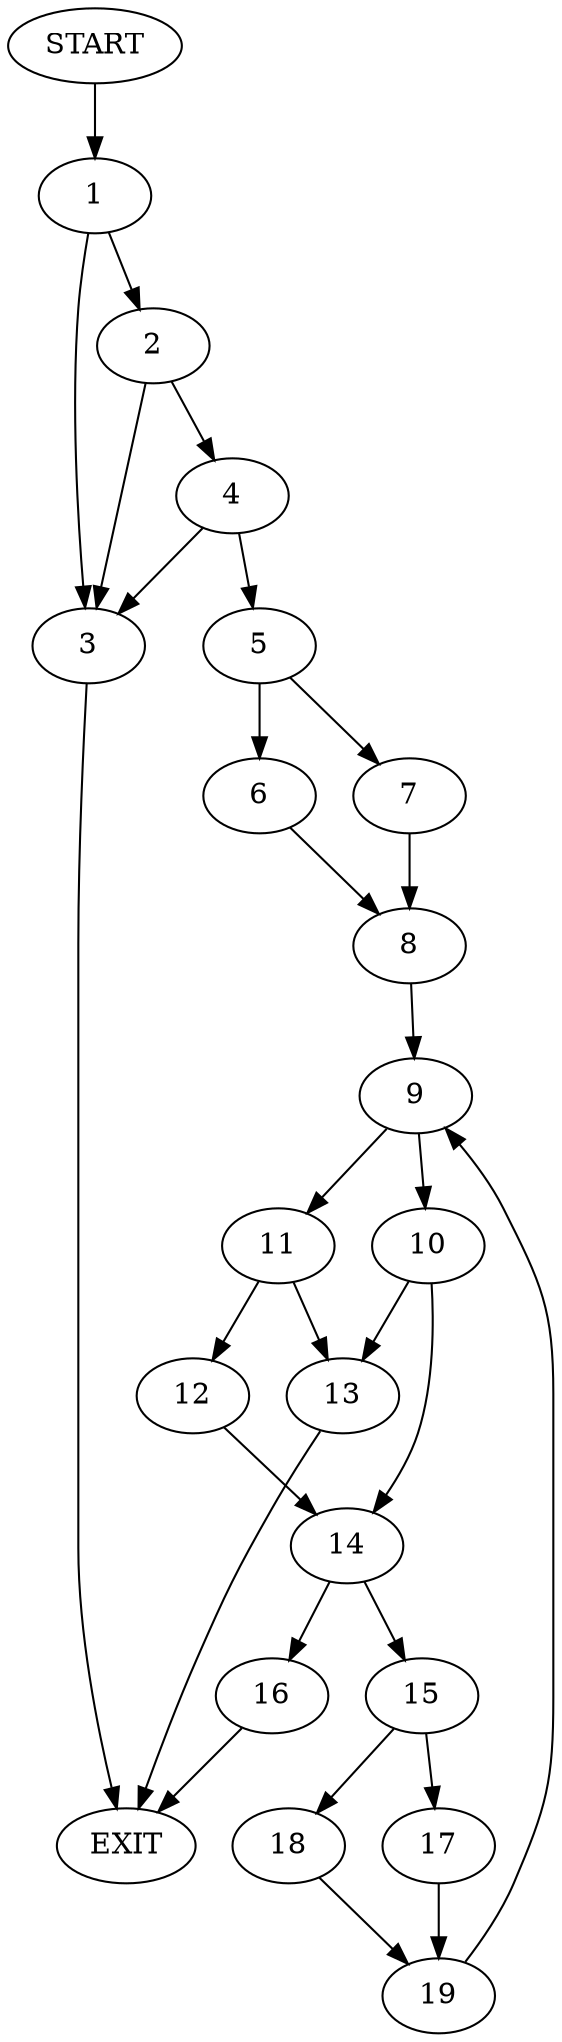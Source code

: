 digraph {
0 [label="START"]
20 [label="EXIT"]
0 -> 1
1 -> 2
1 -> 3
2 -> 4
2 -> 3
3 -> 20
4 -> 5
4 -> 3
5 -> 6
5 -> 7
7 -> 8
6 -> 8
8 -> 9
9 -> 10
9 -> 11
11 -> 12
11 -> 13
10 -> 13
10 -> 14
12 -> 14
13 -> 20
14 -> 15
14 -> 16
16 -> 20
15 -> 17
15 -> 18
17 -> 19
18 -> 19
19 -> 9
}
